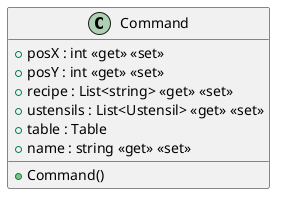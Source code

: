 @startuml
class Command {
    + posX : int <<get>> <<set>>
    + posY : int <<get>> <<set>>
    + recipe : List<string> <<get>> <<set>>
    + ustensils : List<Ustensil> <<get>> <<set>>
    + table : Table
    + name : string <<get>> <<set>>
    + Command()
}
@enduml
